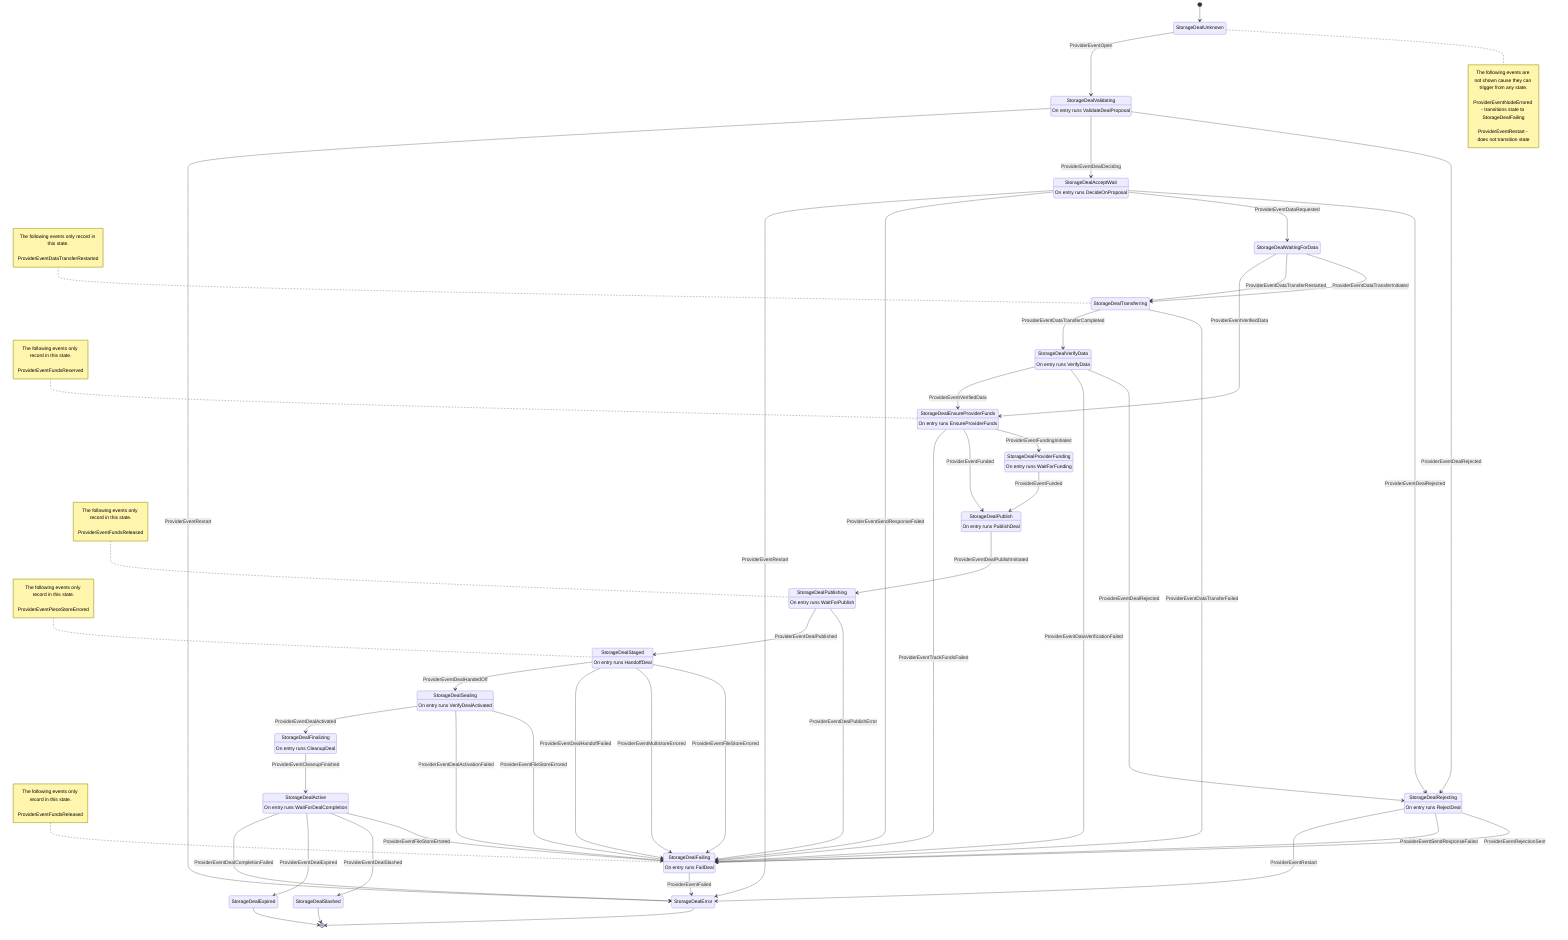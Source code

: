 stateDiagram-v2
	state "StorageDealUnknown" as 0
	state "StorageDealStaged" as 4
	state "StorageDealSealing" as 5
	state "StorageDealFinalizing" as 6
	state "StorageDealActive" as 7
	state "StorageDealExpired" as 8
	state "StorageDealSlashed" as 9
	state "StorageDealRejecting" as 10
	state "StorageDealFailing" as 11
	state "StorageDealValidating" as 14
	state "StorageDealAcceptWait" as 15
	state "StorageDealTransferring" as 17
	state "StorageDealWaitingForData" as 19
	state "StorageDealVerifyData" as 20
	state "StorageDealEnsureProviderFunds" as 21
	state "StorageDealProviderFunding" as 23
	state "StorageDealPublish" as 25
	state "StorageDealPublishing" as 26
	state "StorageDealError" as 27
	4 : On entry runs HandoffDeal
	5 : On entry runs VerifyDealActivated
	6 : On entry runs CleanupDeal
	7 : On entry runs WaitForDealCompletion
	10 : On entry runs RejectDeal
	11 : On entry runs FailDeal
	14 : On entry runs ValidateDealProposal
	15 : On entry runs DecideOnProposal
	20 : On entry runs VerifyData
	21 : On entry runs EnsureProviderFunds
	23 : On entry runs WaitForFunding
	25 : On entry runs PublishDeal
	26 : On entry runs WaitForPublish
	[*] --> 0
	note right of 0
		The following events are not shown cause they can trigger from any state.

		ProviderEventNodeErrored - transitions state to StorageDealFailing
		ProviderEventRestart - does not transition state
	end note
	0 --> 14 : ProviderEventOpen
	14 --> 10 : ProviderEventDealRejected
	15 --> 10 : ProviderEventDealRejected
	20 --> 10 : ProviderEventDealRejected
	10 --> 11 : ProviderEventRejectionSent
	14 --> 15 : ProviderEventDealDeciding
	15 --> 19 : ProviderEventDataRequested
	17 --> 11 : ProviderEventDataTransferFailed
	19 --> 17 : ProviderEventDataTransferInitiated
	19 --> 17 : ProviderEventDataTransferRestarted
	17 --> 20 : ProviderEventDataTransferCompleted
	20 --> 11 : ProviderEventDataVerificationFailed
	19 --> 21 : ProviderEventVerifiedData
	20 --> 21 : ProviderEventVerifiedData
	21 --> 23 : ProviderEventFundingInitiated
	21 --> 25 : ProviderEventFunded
	23 --> 25 : ProviderEventFunded
	25 --> 26 : ProviderEventDealPublishInitiated
	26 --> 11 : ProviderEventDealPublishError
	10 --> 11 : ProviderEventSendResponseFailed
	15 --> 11 : ProviderEventSendResponseFailed
	26 --> 4 : ProviderEventDealPublished
	4 --> 11 : ProviderEventFileStoreErrored
	5 --> 11 : ProviderEventFileStoreErrored
	7 --> 11 : ProviderEventFileStoreErrored
	4 --> 11 : ProviderEventMultistoreErrored
	4 --> 11 : ProviderEventDealHandoffFailed
	4 --> 5 : ProviderEventDealHandedOff
	5 --> 11 : ProviderEventDealActivationFailed
	5 --> 6 : ProviderEventDealActivated
	6 --> 7 : ProviderEventCleanupFinished
	7 --> 9 : ProviderEventDealSlashed
	7 --> 8 : ProviderEventDealExpired
	7 --> 27 : ProviderEventDealCompletionFailed
	11 --> 27 : ProviderEventFailed
	10 --> 27 : ProviderEventRestart
	14 --> 27 : ProviderEventRestart
	15 --> 27 : ProviderEventRestart
	21 --> 11 : ProviderEventTrackFundsFailed

	note left of 4 : The following events only record in this state.<br><br>ProviderEventPieceStoreErrored


	note left of 11 : The following events only record in this state.<br><br>ProviderEventFundsReleased


	note left of 17 : The following events only record in this state.<br><br>ProviderEventDataTransferRestarted


	note left of 21 : The following events only record in this state.<br><br>ProviderEventFundsReserved


	note left of 26 : The following events only record in this state.<br><br>ProviderEventFundsReleased

	27 --> [*]
	9 --> [*]
	8 --> [*]
